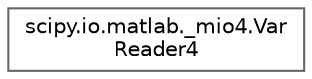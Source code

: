 digraph "Graphical Class Hierarchy"
{
 // LATEX_PDF_SIZE
  bgcolor="transparent";
  edge [fontname=Helvetica,fontsize=10,labelfontname=Helvetica,labelfontsize=10];
  node [fontname=Helvetica,fontsize=10,shape=box,height=0.2,width=0.4];
  rankdir="LR";
  Node0 [id="Node000000",label="scipy.io.matlab._mio4.Var\lReader4",height=0.2,width=0.4,color="grey40", fillcolor="white", style="filled",URL="$d8/d5d/classscipy_1_1io_1_1matlab_1_1__mio4_1_1VarReader4.html",tooltip=" "];
}
